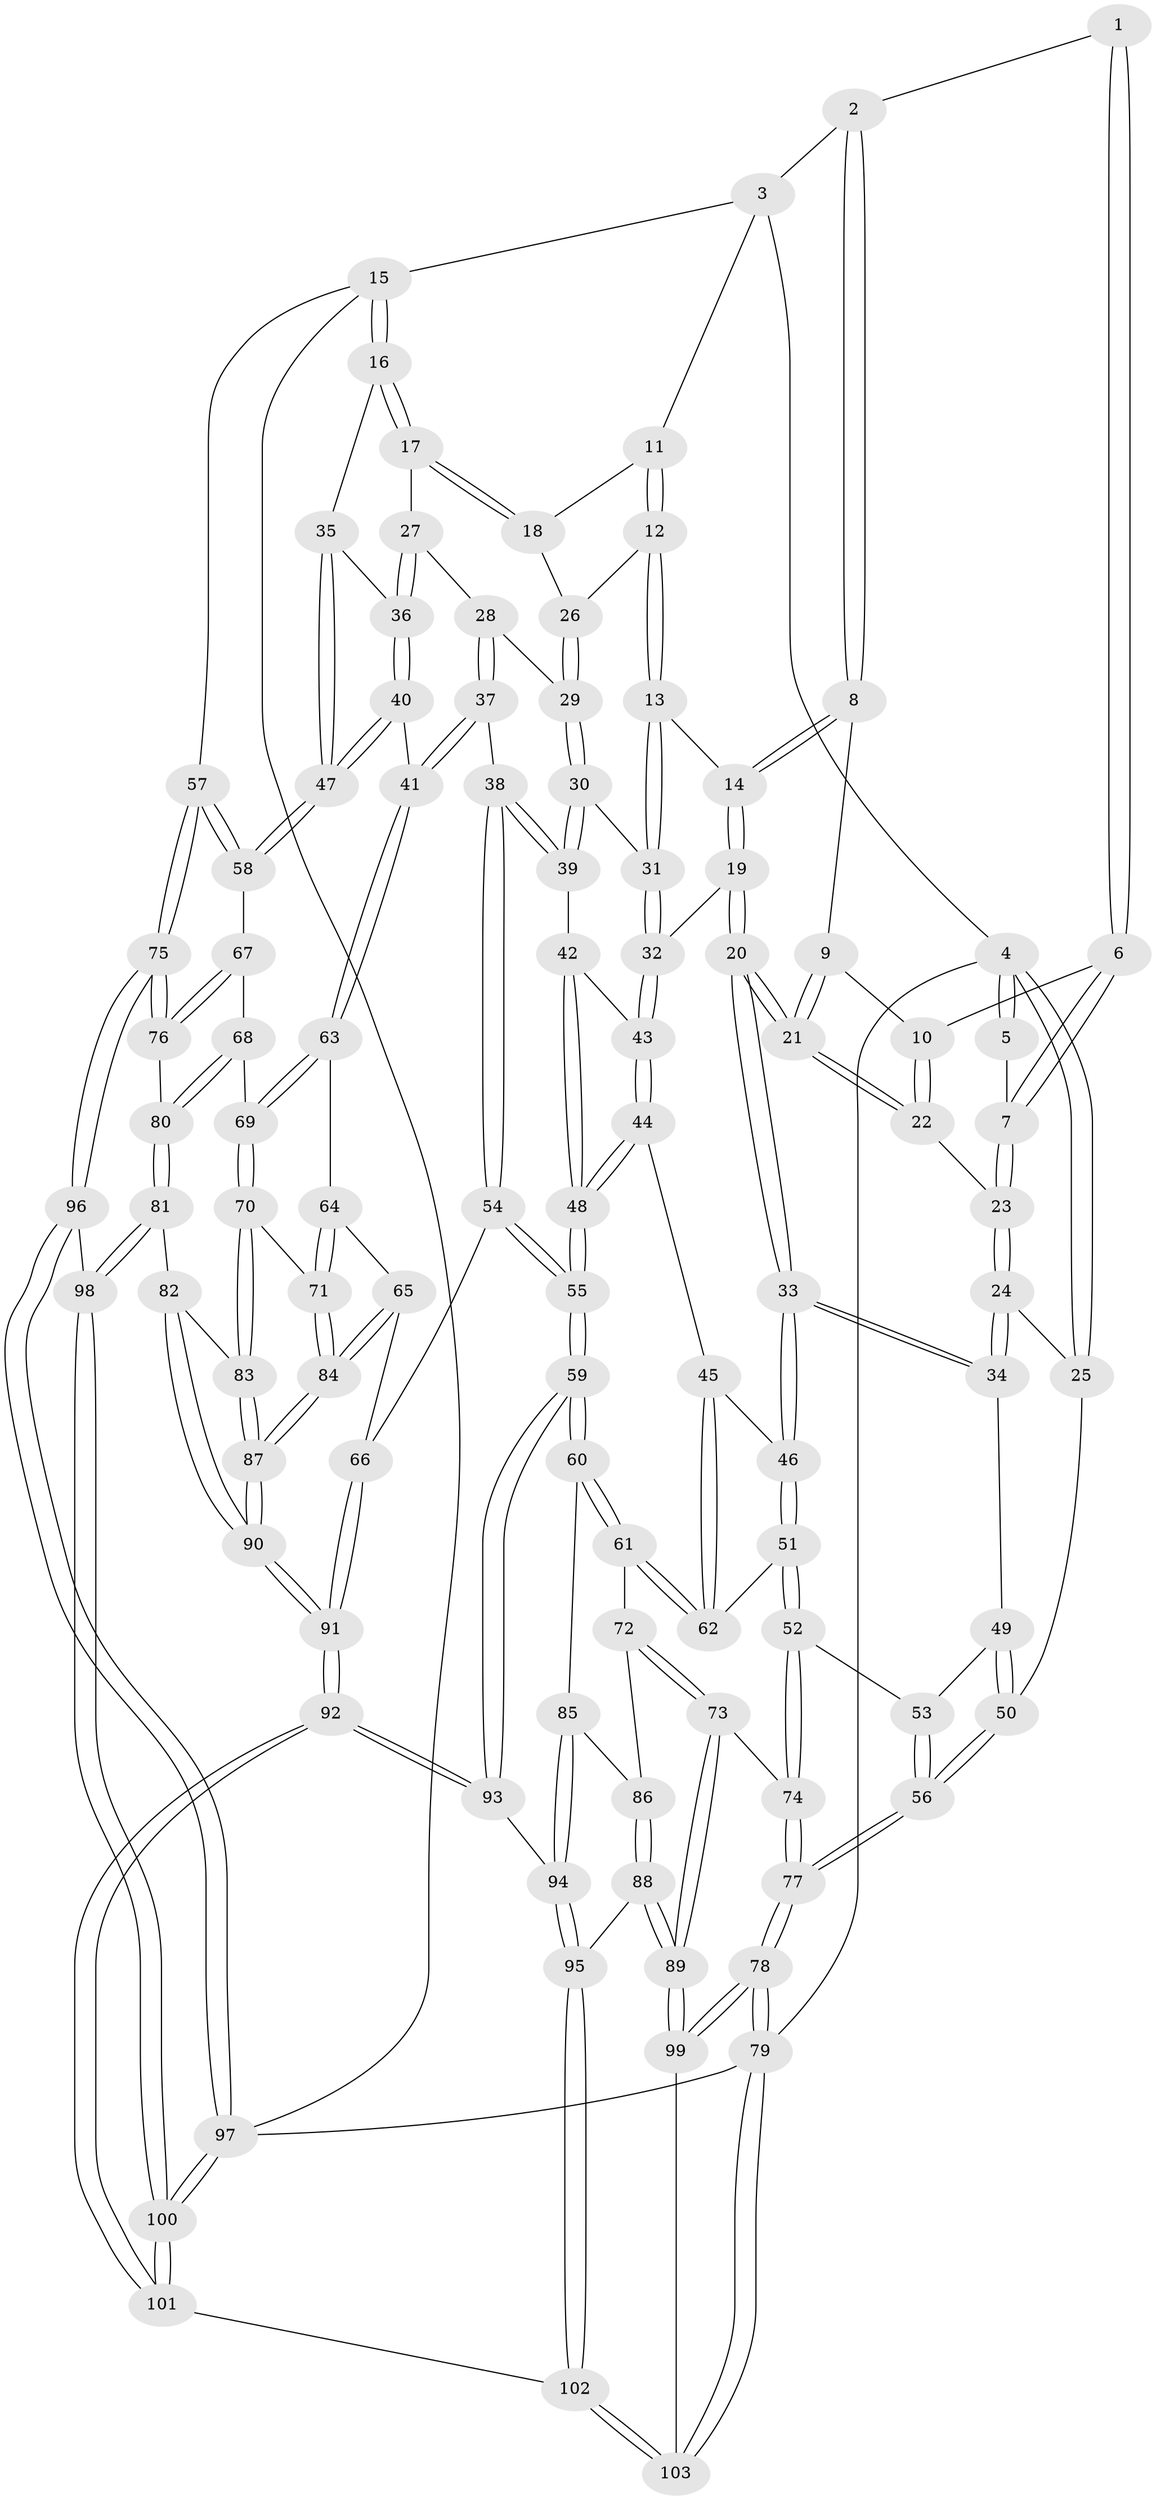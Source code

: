 // Generated by graph-tools (version 1.1) at 2025/38/03/09/25 02:38:36]
// undirected, 103 vertices, 254 edges
graph export_dot {
graph [start="1"]
  node [color=gray90,style=filled];
  1 [pos="+0.24689610854021873+0"];
  2 [pos="+0.2846446858717145+0"];
  3 [pos="+0.7695215555221391+0"];
  4 [pos="+0+0"];
  5 [pos="+0+0"];
  6 [pos="+0.1122575673998653+0.12708667817520108"];
  7 [pos="+0.0640177569243625+0.15405301458783888"];
  8 [pos="+0.2980755199174354+0"];
  9 [pos="+0.22440796305132127+0.12876601232720988"];
  10 [pos="+0.14466855395629014+0.1548607673480525"];
  11 [pos="+0.7647519175973804+0"];
  12 [pos="+0.4768597083532868+0.1705855183316619"];
  13 [pos="+0.4547744698233303+0.17042079817023395"];
  14 [pos="+0.4531223985174824+0.17015738609038472"];
  15 [pos="+1+0.31508079331407496"];
  16 [pos="+1+0.31319968695228423"];
  17 [pos="+0.8613226562920282+0.1818632658286293"];
  18 [pos="+0.8225317337856594+0.12848179173369625"];
  19 [pos="+0.31159312771547043+0.33847864247433274"];
  20 [pos="+0.29091420707860993+0.3440868111204623"];
  21 [pos="+0.22715479705455774+0.28645293706632496"];
  22 [pos="+0.18959838762594625+0.27125988244939375"];
  23 [pos="+0+0.2459800696088274"];
  24 [pos="+0+0.25659412297639184"];
  25 [pos="+0+0.25980843120957675"];
  26 [pos="+0.5641193806289878+0.2095647641142603"];
  27 [pos="+0.7298386360701584+0.32444281063981983"];
  28 [pos="+0.720065445987932+0.3285974173286778"];
  29 [pos="+0.6183691104188523+0.29422166421575124"];
  30 [pos="+0.5575561931975428+0.41572452531781523"];
  31 [pos="+0.5488704712362896+0.41030643722203536"];
  32 [pos="+0.34526748257520046+0.36442564621584633"];
  33 [pos="+0.2051138060971551+0.4759487663231009"];
  34 [pos="+0.18823980964747414+0.475893837737856"];
  35 [pos="+0.9569468441063834+0.416210348432816"];
  36 [pos="+0.8084197854900176+0.4226208046588413"];
  37 [pos="+0.6476639528259082+0.517057402782416"];
  38 [pos="+0.6000671173377455+0.5035956477347986"];
  39 [pos="+0.594645758293909+0.4997390852808927"];
  40 [pos="+0.719024910620708+0.5253870443320813"];
  41 [pos="+0.6512710339506175+0.5202790743221373"];
  42 [pos="+0.5262481501138758+0.506953091690056"];
  43 [pos="+0.4175183857471067+0.47453047303002155"];
  44 [pos="+0.3955278947138424+0.5766503701322249"];
  45 [pos="+0.29946280700502265+0.5589855115637501"];
  46 [pos="+0.21119546763616892+0.4928193287285637"];
  47 [pos="+0.8216854196654213+0.578520673220502"];
  48 [pos="+0.41555338854020013+0.5979408197295066"];
  49 [pos="+0.1752194859438264+0.4800177949437539"];
  50 [pos="+0+0.4982707543504665"];
  51 [pos="+0.18521249603469825+0.6483418030523502"];
  52 [pos="+0.13837191613278182+0.7295697409726682"];
  53 [pos="+0.06331859199442282+0.5968438206655858"];
  54 [pos="+0.46598932652017405+0.686352141059269"];
  55 [pos="+0.44565972255969966+0.690535798706888"];
  56 [pos="+0+0.602829402668713"];
  57 [pos="+1+0.5671846579806403"];
  58 [pos="+0.8459069577693936+0.6379159721893278"];
  59 [pos="+0.4127881249815112+0.7302468917843173"];
  60 [pos="+0.3772126632440001+0.7211289667964733"];
  61 [pos="+0.33452628994502526+0.698690546733754"];
  62 [pos="+0.31812656169910597+0.6792696647312537"];
  63 [pos="+0.6497410355186571+0.6084668165677011"];
  64 [pos="+0.6489756283924392+0.6138227158994047"];
  65 [pos="+0.6173660365393034+0.691414389421454"];
  66 [pos="+0.5738221536686843+0.7115757381390221"];
  67 [pos="+0.8454629993763627+0.640324017018613"];
  68 [pos="+0.8255130945392007+0.6749881163175349"];
  69 [pos="+0.8089136427536313+0.6828136472532464"];
  70 [pos="+0.7622639872651192+0.7130704039996812"];
  71 [pos="+0.7559342080276718+0.7137745177584858"];
  72 [pos="+0.25169559771597116+0.731803370284338"];
  73 [pos="+0.14374763034989313+0.7483203111451103"];
  74 [pos="+0.1349121701504479+0.7414973299116223"];
  75 [pos="+1+0.8612422147785723"];
  76 [pos="+0.9741264629007932+0.7425900613176316"];
  77 [pos="+0+0.860606006034073"];
  78 [pos="+0+1"];
  79 [pos="+0+1"];
  80 [pos="+0.8533121826651784+0.7568269071186662"];
  81 [pos="+0.8520732349200312+0.8201946680808997"];
  82 [pos="+0.8194610451756056+0.8238367384872116"];
  83 [pos="+0.772324014547864+0.7904035043316551"];
  84 [pos="+0.6835475212803387+0.7500520001664981"];
  85 [pos="+0.33462136002868514+0.7458184291747181"];
  86 [pos="+0.2877440034467683+0.7676857813547626"];
  87 [pos="+0.6813845811890692+0.8254879314506991"];
  88 [pos="+0.2270632124723837+0.8389932380882763"];
  89 [pos="+0.2127934346547227+0.8372625352838832"];
  90 [pos="+0.6130771939338564+1"];
  91 [pos="+0.5882304241201132+1"];
  92 [pos="+0.5515862335167929+1"];
  93 [pos="+0.4177746227399786+0.8078647840992502"];
  94 [pos="+0.26282302299148436+0.8332157858726175"];
  95 [pos="+0.23231649961562856+0.8407399689985277"];
  96 [pos="+1+0.8753231508864925"];
  97 [pos="+1+1"];
  98 [pos="+0.9233837040872893+0.879841228334118"];
  99 [pos="+0.1991530285397668+0.870804709474841"];
  100 [pos="+0.5975565980596462+1"];
  101 [pos="+0.5509801403856461+1"];
  102 [pos="+0.5407536938270325+1"];
  103 [pos="+0.2492557869675167+1"];
  1 -- 2;
  1 -- 6;
  1 -- 6;
  2 -- 3;
  2 -- 8;
  2 -- 8;
  3 -- 4;
  3 -- 11;
  3 -- 15;
  4 -- 5;
  4 -- 5;
  4 -- 25;
  4 -- 25;
  4 -- 79;
  5 -- 7;
  6 -- 7;
  6 -- 7;
  6 -- 10;
  7 -- 23;
  7 -- 23;
  8 -- 9;
  8 -- 14;
  8 -- 14;
  9 -- 10;
  9 -- 21;
  9 -- 21;
  10 -- 22;
  10 -- 22;
  11 -- 12;
  11 -- 12;
  11 -- 18;
  12 -- 13;
  12 -- 13;
  12 -- 26;
  13 -- 14;
  13 -- 31;
  13 -- 31;
  14 -- 19;
  14 -- 19;
  15 -- 16;
  15 -- 16;
  15 -- 57;
  15 -- 97;
  16 -- 17;
  16 -- 17;
  16 -- 35;
  17 -- 18;
  17 -- 18;
  17 -- 27;
  18 -- 26;
  19 -- 20;
  19 -- 20;
  19 -- 32;
  20 -- 21;
  20 -- 21;
  20 -- 33;
  20 -- 33;
  21 -- 22;
  21 -- 22;
  22 -- 23;
  23 -- 24;
  23 -- 24;
  24 -- 25;
  24 -- 34;
  24 -- 34;
  25 -- 50;
  26 -- 29;
  26 -- 29;
  27 -- 28;
  27 -- 36;
  27 -- 36;
  28 -- 29;
  28 -- 37;
  28 -- 37;
  29 -- 30;
  29 -- 30;
  30 -- 31;
  30 -- 39;
  30 -- 39;
  31 -- 32;
  31 -- 32;
  32 -- 43;
  32 -- 43;
  33 -- 34;
  33 -- 34;
  33 -- 46;
  33 -- 46;
  34 -- 49;
  35 -- 36;
  35 -- 47;
  35 -- 47;
  36 -- 40;
  36 -- 40;
  37 -- 38;
  37 -- 41;
  37 -- 41;
  38 -- 39;
  38 -- 39;
  38 -- 54;
  38 -- 54;
  39 -- 42;
  40 -- 41;
  40 -- 47;
  40 -- 47;
  41 -- 63;
  41 -- 63;
  42 -- 43;
  42 -- 48;
  42 -- 48;
  43 -- 44;
  43 -- 44;
  44 -- 45;
  44 -- 48;
  44 -- 48;
  45 -- 46;
  45 -- 62;
  45 -- 62;
  46 -- 51;
  46 -- 51;
  47 -- 58;
  47 -- 58;
  48 -- 55;
  48 -- 55;
  49 -- 50;
  49 -- 50;
  49 -- 53;
  50 -- 56;
  50 -- 56;
  51 -- 52;
  51 -- 52;
  51 -- 62;
  52 -- 53;
  52 -- 74;
  52 -- 74;
  53 -- 56;
  53 -- 56;
  54 -- 55;
  54 -- 55;
  54 -- 66;
  55 -- 59;
  55 -- 59;
  56 -- 77;
  56 -- 77;
  57 -- 58;
  57 -- 58;
  57 -- 75;
  57 -- 75;
  58 -- 67;
  59 -- 60;
  59 -- 60;
  59 -- 93;
  59 -- 93;
  60 -- 61;
  60 -- 61;
  60 -- 85;
  61 -- 62;
  61 -- 62;
  61 -- 72;
  63 -- 64;
  63 -- 69;
  63 -- 69;
  64 -- 65;
  64 -- 71;
  64 -- 71;
  65 -- 66;
  65 -- 84;
  65 -- 84;
  66 -- 91;
  66 -- 91;
  67 -- 68;
  67 -- 76;
  67 -- 76;
  68 -- 69;
  68 -- 80;
  68 -- 80;
  69 -- 70;
  69 -- 70;
  70 -- 71;
  70 -- 83;
  70 -- 83;
  71 -- 84;
  71 -- 84;
  72 -- 73;
  72 -- 73;
  72 -- 86;
  73 -- 74;
  73 -- 89;
  73 -- 89;
  74 -- 77;
  74 -- 77;
  75 -- 76;
  75 -- 76;
  75 -- 96;
  75 -- 96;
  76 -- 80;
  77 -- 78;
  77 -- 78;
  78 -- 79;
  78 -- 79;
  78 -- 99;
  78 -- 99;
  79 -- 97;
  79 -- 103;
  79 -- 103;
  80 -- 81;
  80 -- 81;
  81 -- 82;
  81 -- 98;
  81 -- 98;
  82 -- 83;
  82 -- 90;
  82 -- 90;
  83 -- 87;
  83 -- 87;
  84 -- 87;
  84 -- 87;
  85 -- 86;
  85 -- 94;
  85 -- 94;
  86 -- 88;
  86 -- 88;
  87 -- 90;
  87 -- 90;
  88 -- 89;
  88 -- 89;
  88 -- 95;
  89 -- 99;
  89 -- 99;
  90 -- 91;
  90 -- 91;
  91 -- 92;
  91 -- 92;
  92 -- 93;
  92 -- 93;
  92 -- 101;
  92 -- 101;
  93 -- 94;
  94 -- 95;
  94 -- 95;
  95 -- 102;
  95 -- 102;
  96 -- 97;
  96 -- 97;
  96 -- 98;
  97 -- 100;
  97 -- 100;
  98 -- 100;
  98 -- 100;
  99 -- 103;
  100 -- 101;
  100 -- 101;
  101 -- 102;
  102 -- 103;
  102 -- 103;
}
